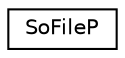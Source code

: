 digraph "Graphical Class Hierarchy"
{
 // LATEX_PDF_SIZE
  edge [fontname="Helvetica",fontsize="10",labelfontname="Helvetica",labelfontsize="10"];
  node [fontname="Helvetica",fontsize="10",shape=record];
  rankdir="LR";
  Node0 [label="SoFileP",height=0.2,width=0.4,color="black", fillcolor="white", style="filled",URL="$classSoFileP.html",tooltip=" "];
}
